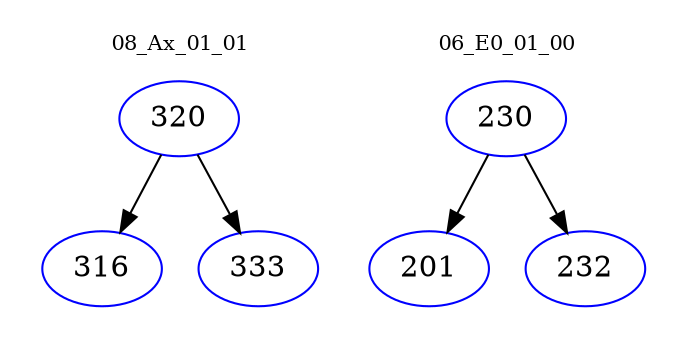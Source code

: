digraph{
subgraph cluster_0 {
color = white
label = "08_Ax_01_01";
fontsize=10;
T0_320 [label="320", color="blue"]
T0_320 -> T0_316 [color="black"]
T0_316 [label="316", color="blue"]
T0_320 -> T0_333 [color="black"]
T0_333 [label="333", color="blue"]
}
subgraph cluster_1 {
color = white
label = "06_E0_01_00";
fontsize=10;
T1_230 [label="230", color="blue"]
T1_230 -> T1_201 [color="black"]
T1_201 [label="201", color="blue"]
T1_230 -> T1_232 [color="black"]
T1_232 [label="232", color="blue"]
}
}
